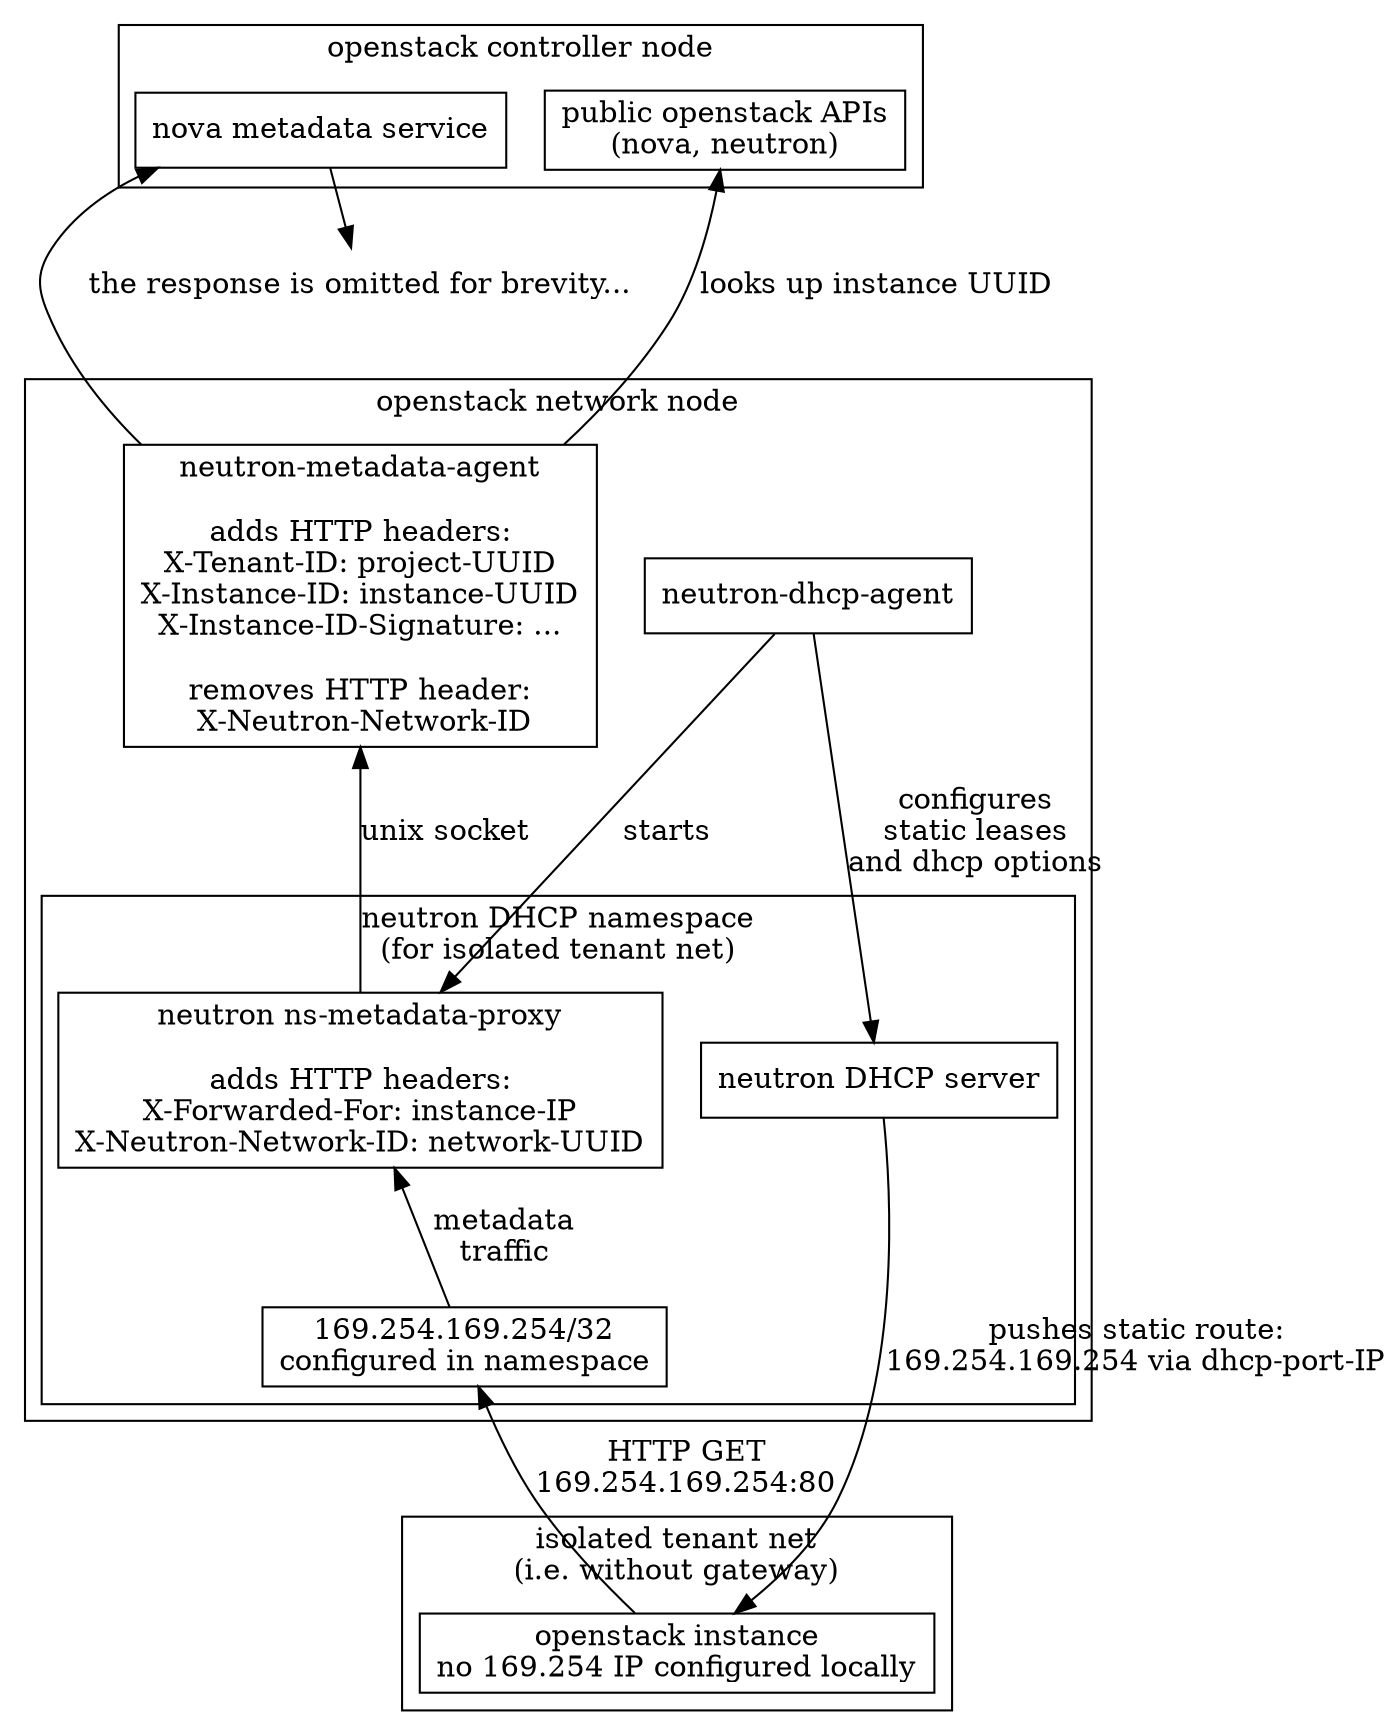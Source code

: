 /*
neutron-metadata-dhcp-agent

Edit this file, instead of the corresponding png/svg.
Those can be re-generated by:
sudo apt install graphviz
dot -T svg -o out.svg in.dot
dot -T png -o out.png in.dot
*/

digraph {

    compound = true
    node [
        shape = record
        ]

    subgraph cluster_openstack_controller {
        label = "openstack controller node"
        nova_metadata [
            label = "nova metadata service"
        ]
        public_openstack_api [
            label = "public openstack APIs\n(nova, neutron)"
        ]
    }

    subgraph cluster_openstack_network {
        label = "openstack network node"
        neutron_dhcp_agent [
            label = "neutron-dhcp-agent"
        ]
        neutron_metadata_agent [
            label = "neutron-metadata-agent\n\nadds HTTP headers:\nX-Tenant-ID: project-UUID\nX-Instance-ID: instance-UUID\nX-Instance-ID-Signature: ...\n\nremoves HTTP header:\n X-Neutron-Network-ID"
        ]
        subgraph cluster_neutron_dhcp_namespace {
            label = "neutron DHCP namespace\n(for isolated tenant net)"
            neutron_dhcp_ns_metadata_proxy [
                label = "neutron ns-metadata-proxy\n\nadds HTTP headers:\nX-Forwarded-For: instance-IP\nX-Neutron-Network-ID: network-UUID"
            ]
            metadata_lla [
                label = "169.254.169.254/32\nconfigured in namespace"
            ]
            neutron_dhcp_server [
                label = "neutron DHCP server"
            ]
        }
    }

    subgraph cluster_tenant_net_isolated {
        label = "isolated tenant net\n(i.e. without gateway)"
        instance [
            label = "openstack instance\nno 169.254 IP configured locally"
        ]
    }

    response_omitted [
        label = "the response is omitted for brevity..."
        shape = plaintext
    ]

    metadata_lla -> instance [
        label = "HTTP GET\n169.254.169.254:80"
        dir = back
        align = left
    ]

    neutron_dhcp_ns_metadata_proxy -> metadata_lla [
        label = "metadata\ntraffic"
        dir = back
        align = left
    ]

    neutron_metadata_agent -> neutron_dhcp_ns_metadata_proxy [
        label = "unix socket"
        dir = back
    ]

    neutron_dhcp_server -> instance [
        label = "pushes static route:\n169.254.169.254 via dhcp-port-IP"
    ]

    neutron_dhcp_agent -> neutron_dhcp_server [
        label = "configures\nstatic leases\nand dhcp options"
    ]

    neutron_dhcp_agent -> neutron_dhcp_ns_metadata_proxy [
        label = "starts"
    ]

    nova_metadata -> neutron_metadata_agent [
        dir = back
    ]

    public_openstack_api -> neutron_metadata_agent [
        label = "looks up instance UUID"
        dir = back
    ]

    nova_metadata -> response_omitted
    response_omitted -> neutron_metadata_agent [
        style = invis
    ]

}

